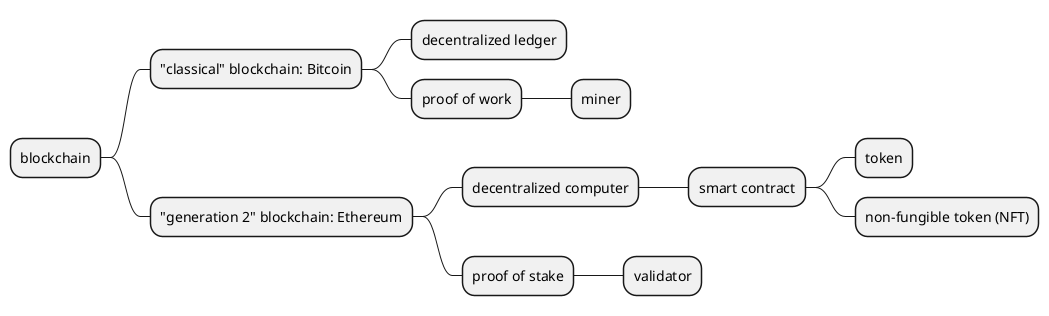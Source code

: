 @startmindmap
* blockchain
** "classical" blockchain: Bitcoin
*** decentralized ledger
*** proof of work
**** miner
** "generation 2" blockchain: Ethereum
*** decentralized computer
**** smart contract
***** token
***** non-fungible token (NFT)
*** proof of stake
**** validator
@endmindmap
